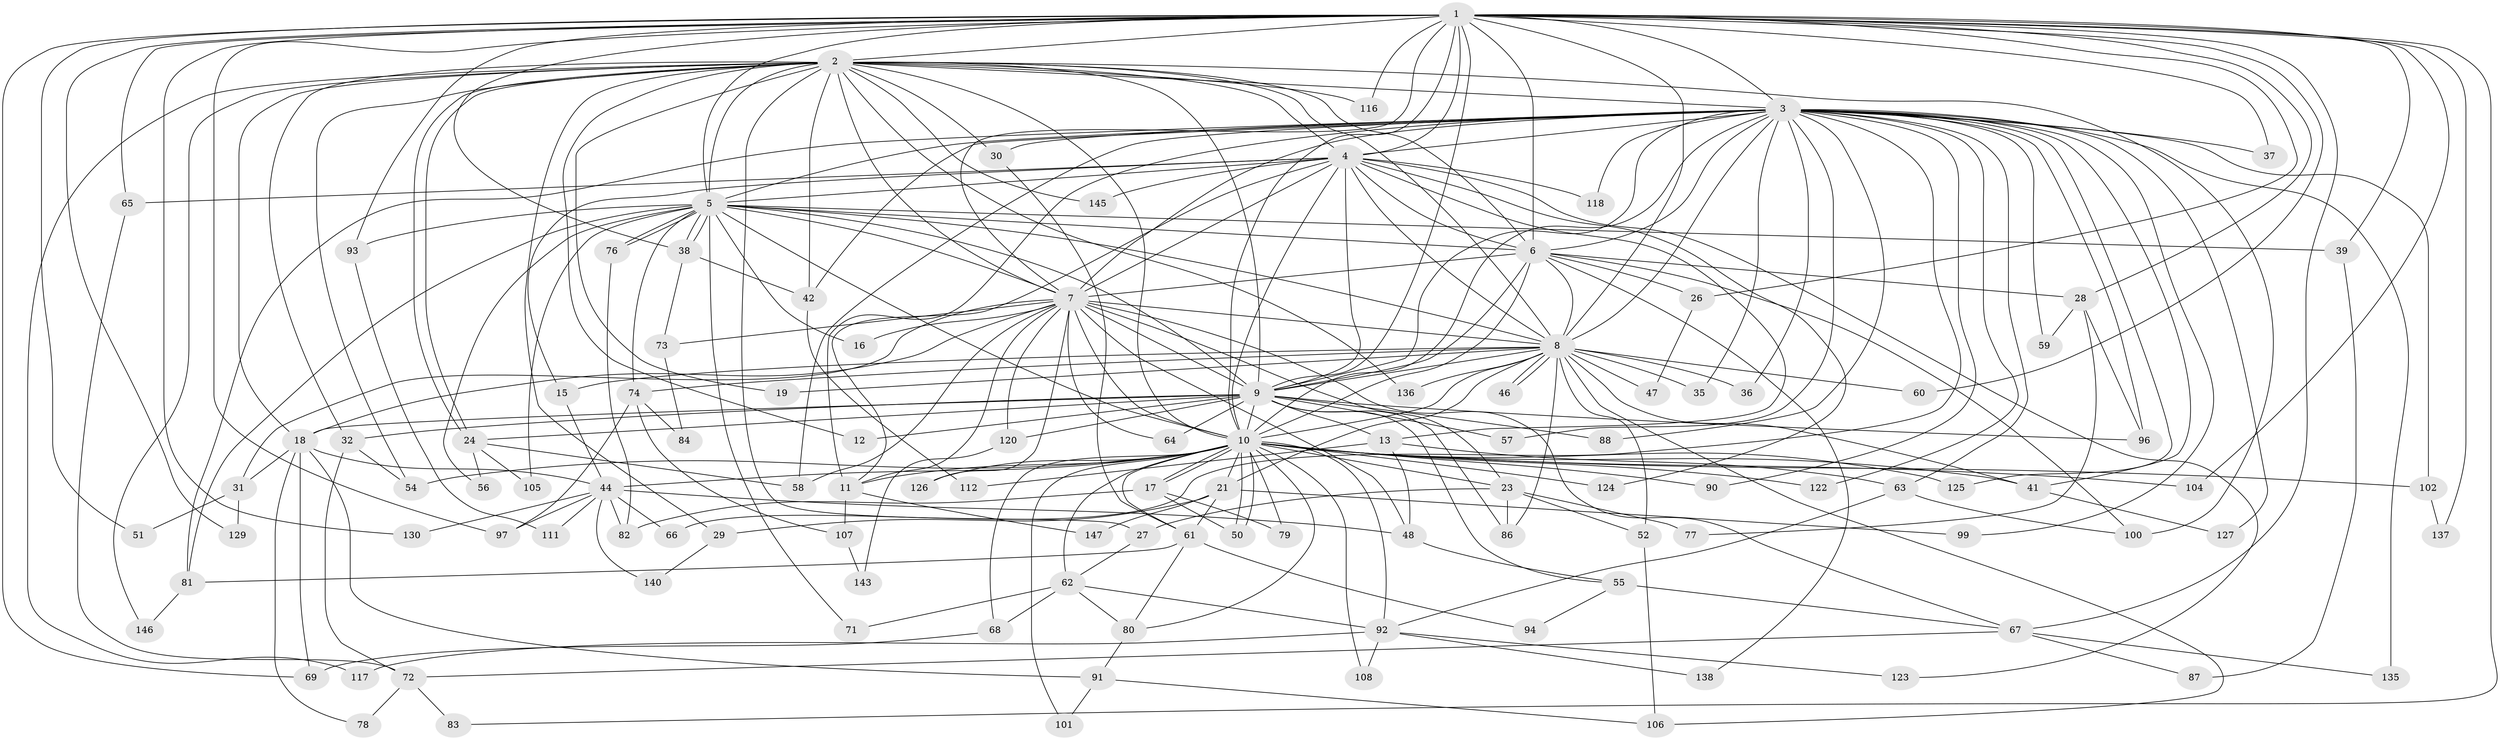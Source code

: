 // original degree distribution, {27: 0.006802721088435374, 29: 0.006802721088435374, 28: 0.006802721088435374, 18: 0.006802721088435374, 21: 0.013605442176870748, 15: 0.006802721088435374, 25: 0.006802721088435374, 20: 0.006802721088435374, 34: 0.006802721088435374, 5: 0.047619047619047616, 2: 0.5034013605442177, 6: 0.06802721088435375, 4: 0.08163265306122448, 10: 0.006802721088435374, 3: 0.22448979591836735}
// Generated by graph-tools (version 1.1) at 2025/11/02/27/25 16:11:03]
// undirected, 113 vertices, 276 edges
graph export_dot {
graph [start="1"]
  node [color=gray90,style=filled];
  1 [super="+40"];
  2 [super="+49"];
  3 [super="+14"];
  4 [super="+43"];
  5 [super="+20"];
  6 [super="+22"];
  7 [super="+139"];
  8 [super="+33"];
  9 [super="+53"];
  10 [super="+95"];
  11 [super="+34"];
  12;
  13 [super="+142"];
  15;
  16;
  17 [super="+103"];
  18 [super="+25"];
  19;
  21;
  23;
  24 [super="+133"];
  26;
  27;
  28;
  29;
  30;
  31;
  32;
  35;
  36;
  37;
  38;
  39;
  41 [super="+89"];
  42 [super="+109"];
  44 [super="+45"];
  46;
  47;
  48;
  50;
  51;
  52;
  54 [super="+114"];
  55;
  56;
  57;
  58 [super="+134"];
  59;
  60;
  61 [super="+75"];
  62 [super="+70"];
  63;
  64;
  65;
  66;
  67 [super="+85"];
  68;
  69 [super="+113"];
  71;
  72 [super="+144"];
  73;
  74;
  76;
  77;
  78;
  79;
  80 [super="+132"];
  81 [super="+128"];
  82 [super="+141"];
  83;
  84;
  86 [super="+131"];
  87;
  88;
  90;
  91;
  92 [super="+119"];
  93;
  94;
  96 [super="+110"];
  97 [super="+98"];
  99;
  100 [super="+115"];
  101;
  102;
  104;
  105;
  106 [super="+121"];
  107;
  108;
  111;
  112;
  116;
  117;
  118;
  120;
  122;
  123;
  124;
  125;
  126;
  127;
  129;
  130;
  135;
  136;
  137;
  138;
  140;
  143;
  145;
  146;
  147;
  1 -- 2;
  1 -- 3;
  1 -- 4;
  1 -- 5;
  1 -- 6;
  1 -- 7;
  1 -- 8;
  1 -- 9;
  1 -- 10;
  1 -- 26;
  1 -- 28;
  1 -- 37;
  1 -- 39;
  1 -- 51;
  1 -- 60;
  1 -- 65;
  1 -- 67;
  1 -- 69;
  1 -- 83;
  1 -- 93;
  1 -- 104;
  1 -- 116;
  1 -- 129;
  1 -- 130;
  1 -- 137;
  1 -- 97;
  1 -- 38;
  2 -- 3;
  2 -- 4;
  2 -- 5;
  2 -- 6 [weight=2];
  2 -- 7;
  2 -- 8;
  2 -- 9;
  2 -- 10;
  2 -- 12;
  2 -- 18;
  2 -- 19;
  2 -- 24;
  2 -- 24;
  2 -- 27;
  2 -- 29;
  2 -- 30;
  2 -- 32;
  2 -- 100;
  2 -- 116;
  2 -- 117;
  2 -- 136;
  2 -- 145;
  2 -- 146;
  2 -- 54;
  2 -- 42;
  3 -- 4;
  3 -- 5;
  3 -- 6;
  3 -- 7;
  3 -- 8;
  3 -- 9;
  3 -- 10;
  3 -- 30;
  3 -- 35;
  3 -- 36;
  3 -- 37;
  3 -- 41;
  3 -- 42;
  3 -- 57;
  3 -- 58;
  3 -- 59;
  3 -- 63;
  3 -- 66;
  3 -- 88;
  3 -- 96;
  3 -- 118;
  3 -- 125;
  3 -- 127;
  3 -- 135;
  3 -- 99;
  3 -- 102;
  3 -- 122;
  3 -- 90;
  3 -- 11;
  3 -- 81;
  4 -- 5;
  4 -- 6 [weight=2];
  4 -- 7;
  4 -- 8;
  4 -- 9;
  4 -- 10;
  4 -- 11;
  4 -- 13;
  4 -- 15;
  4 -- 65;
  4 -- 118;
  4 -- 123;
  4 -- 124;
  4 -- 145;
  5 -- 6;
  5 -- 7;
  5 -- 8;
  5 -- 9;
  5 -- 10;
  5 -- 16;
  5 -- 38;
  5 -- 38;
  5 -- 56;
  5 -- 71;
  5 -- 76;
  5 -- 76;
  5 -- 81;
  5 -- 93;
  5 -- 105;
  5 -- 74;
  5 -- 39;
  6 -- 7;
  6 -- 8;
  6 -- 9;
  6 -- 10;
  6 -- 26;
  6 -- 28;
  6 -- 100;
  6 -- 138;
  7 -- 8;
  7 -- 9;
  7 -- 10;
  7 -- 11;
  7 -- 16;
  7 -- 23;
  7 -- 31;
  7 -- 48;
  7 -- 64;
  7 -- 73;
  7 -- 120;
  7 -- 126;
  7 -- 18;
  7 -- 58;
  7 -- 67;
  8 -- 9;
  8 -- 10;
  8 -- 15 [weight=2];
  8 -- 19;
  8 -- 21;
  8 -- 35;
  8 -- 36;
  8 -- 46;
  8 -- 46;
  8 -- 47;
  8 -- 52;
  8 -- 60;
  8 -- 74;
  8 -- 86;
  8 -- 106;
  8 -- 136;
  8 -- 41;
  9 -- 10;
  9 -- 12;
  9 -- 13 [weight=2];
  9 -- 18;
  9 -- 32;
  9 -- 55;
  9 -- 64;
  9 -- 96;
  9 -- 120;
  9 -- 88;
  9 -- 57;
  9 -- 86;
  9 -- 24;
  10 -- 17;
  10 -- 17;
  10 -- 21;
  10 -- 23;
  10 -- 41;
  10 -- 44;
  10 -- 50;
  10 -- 50;
  10 -- 54;
  10 -- 62 [weight=2];
  10 -- 68 [weight=2];
  10 -- 79;
  10 -- 80;
  10 -- 90;
  10 -- 102;
  10 -- 104;
  10 -- 108;
  10 -- 122;
  10 -- 124;
  10 -- 126;
  10 -- 11;
  10 -- 92;
  10 -- 101;
  10 -- 125;
  10 -- 61;
  11 -- 147;
  11 -- 107;
  13 -- 63;
  13 -- 112;
  13 -- 48;
  15 -- 44;
  17 -- 79;
  17 -- 82;
  17 -- 50;
  18 -- 31;
  18 -- 44;
  18 -- 78;
  18 -- 91;
  18 -- 69;
  21 -- 29;
  21 -- 61;
  21 -- 99;
  21 -- 147;
  23 -- 27;
  23 -- 52;
  23 -- 77;
  23 -- 86;
  24 -- 56;
  24 -- 58;
  24 -- 105;
  26 -- 47;
  27 -- 62;
  28 -- 59;
  28 -- 77;
  28 -- 96;
  29 -- 140;
  30 -- 61;
  31 -- 51;
  31 -- 129;
  32 -- 54;
  32 -- 72;
  38 -- 42;
  38 -- 73;
  39 -- 87;
  41 -- 127;
  42 -- 112;
  44 -- 66;
  44 -- 82;
  44 -- 97;
  44 -- 48;
  44 -- 140;
  44 -- 130;
  44 -- 111;
  48 -- 55;
  52 -- 106;
  55 -- 67;
  55 -- 94;
  61 -- 81;
  61 -- 94;
  61 -- 80;
  62 -- 68;
  62 -- 80;
  62 -- 92;
  62 -- 71;
  63 -- 92;
  63 -- 100;
  65 -- 72;
  67 -- 72;
  67 -- 87;
  67 -- 135;
  68 -- 69;
  72 -- 78;
  72 -- 83;
  73 -- 84;
  74 -- 84;
  74 -- 97;
  74 -- 107;
  76 -- 82;
  80 -- 91;
  81 -- 146;
  91 -- 101;
  91 -- 106;
  92 -- 108;
  92 -- 117;
  92 -- 138;
  92 -- 123;
  93 -- 111;
  102 -- 137;
  107 -- 143;
  120 -- 143;
}
